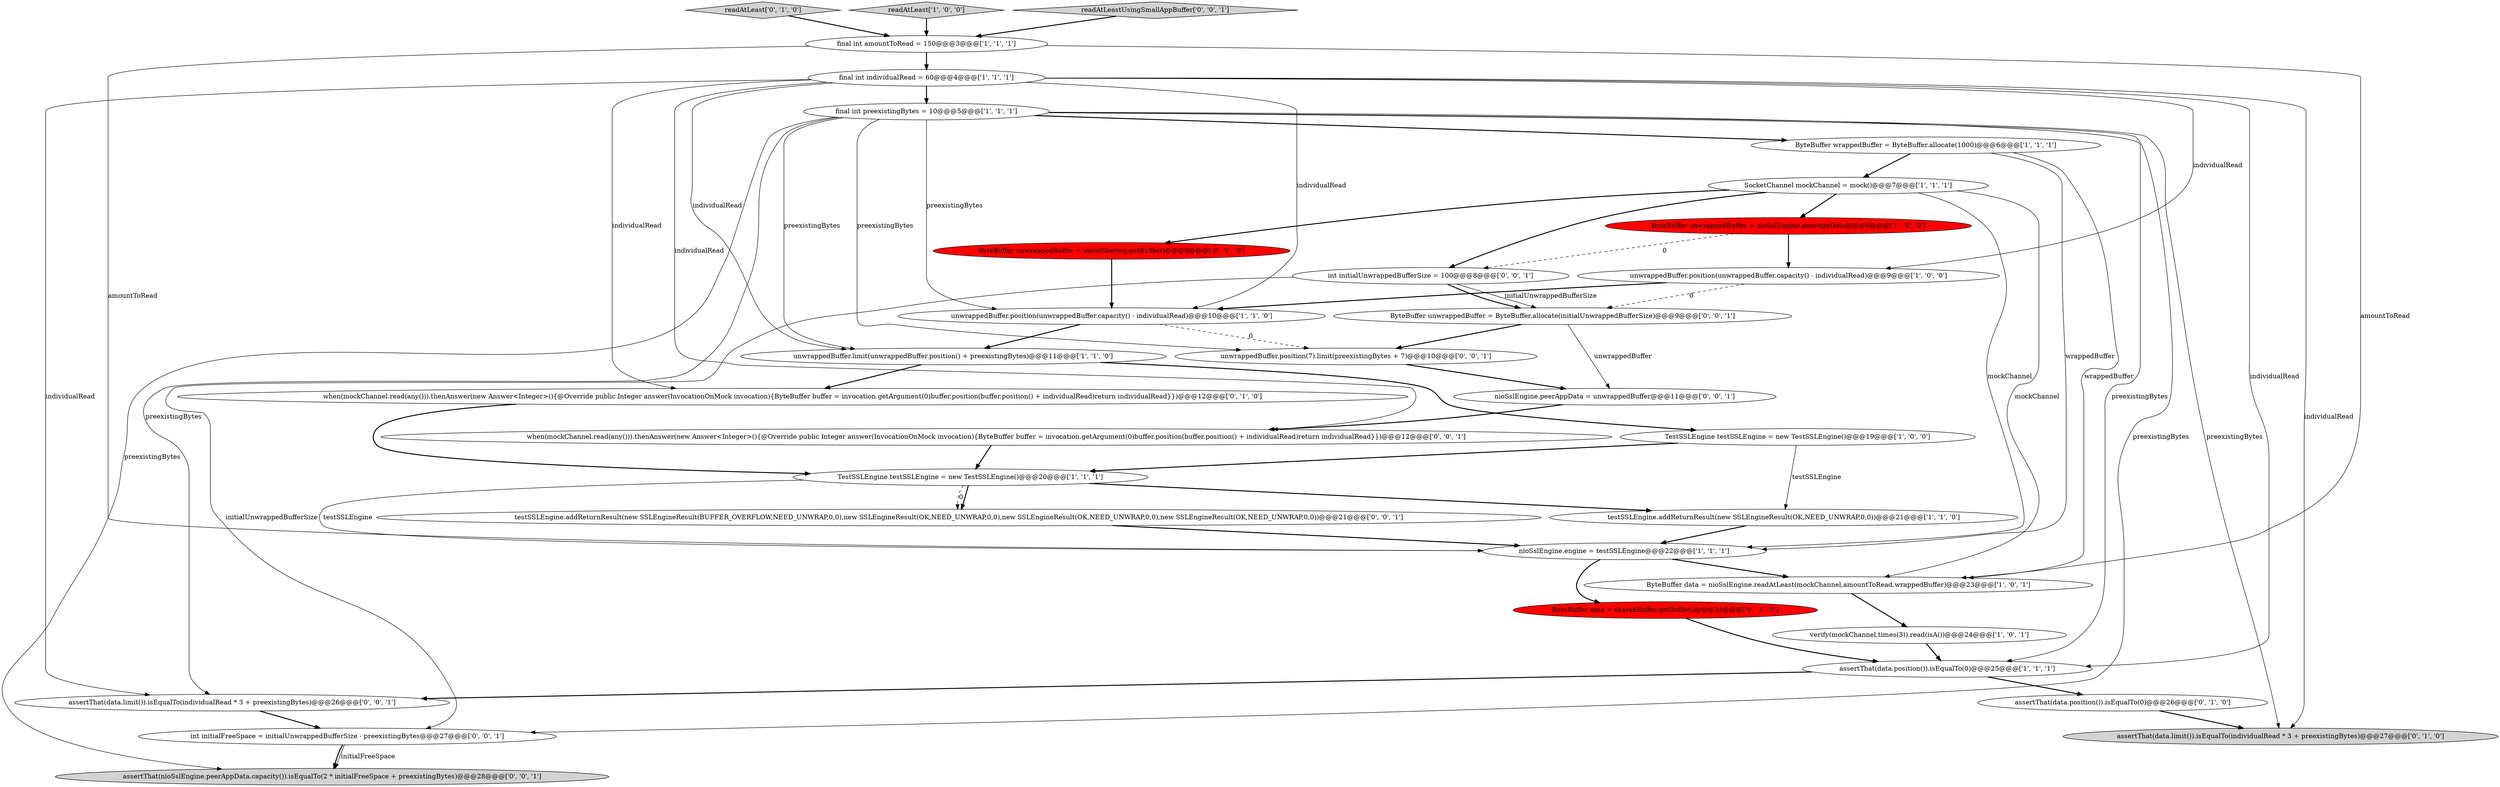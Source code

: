 digraph {
9 [style = filled, label = "ByteBuffer data = nioSslEngine.readAtLeast(mockChannel,amountToRead,wrappedBuffer)@@@23@@@['1', '0', '1']", fillcolor = white, shape = ellipse image = "AAA0AAABBB1BBB"];
27 [style = filled, label = "int initialUnwrappedBufferSize = 100@@@8@@@['0', '0', '1']", fillcolor = white, shape = ellipse image = "AAA0AAABBB3BBB"];
10 [style = filled, label = "unwrappedBuffer.position(unwrappedBuffer.capacity() - individualRead)@@@10@@@['1', '1', '0']", fillcolor = white, shape = ellipse image = "AAA0AAABBB1BBB"];
2 [style = filled, label = "unwrappedBuffer.limit(unwrappedBuffer.position() + preexistingBytes)@@@11@@@['1', '1', '0']", fillcolor = white, shape = ellipse image = "AAA0AAABBB1BBB"];
19 [style = filled, label = "readAtLeast['0', '1', '0']", fillcolor = lightgray, shape = diamond image = "AAA0AAABBB2BBB"];
5 [style = filled, label = "SocketChannel mockChannel = mock()@@@7@@@['1', '1', '1']", fillcolor = white, shape = ellipse image = "AAA0AAABBB1BBB"];
17 [style = filled, label = "assertThat(data.position()).isEqualTo(0)@@@26@@@['0', '1', '0']", fillcolor = white, shape = ellipse image = "AAA0AAABBB2BBB"];
20 [style = filled, label = "assertThat(data.limit()).isEqualTo(individualRead * 3 + preexistingBytes)@@@27@@@['0', '1', '0']", fillcolor = lightgray, shape = ellipse image = "AAA0AAABBB2BBB"];
26 [style = filled, label = "when(mockChannel.read(any())).thenAnswer(new Answer<Integer>(){@Override public Integer answer(InvocationOnMock invocation){ByteBuffer buffer = invocation.getArgument(0)buffer.position(buffer.position() + individualRead)return individualRead}})@@@12@@@['0', '0', '1']", fillcolor = white, shape = ellipse image = "AAA0AAABBB3BBB"];
23 [style = filled, label = "assertThat(nioSslEngine.peerAppData.capacity()).isEqualTo(2 * initialFreeSpace + preexistingBytes)@@@28@@@['0', '0', '1']", fillcolor = lightgray, shape = ellipse image = "AAA0AAABBB3BBB"];
6 [style = filled, label = "ByteBuffer wrappedBuffer = ByteBuffer.allocate(1000)@@@6@@@['1', '1', '1']", fillcolor = white, shape = ellipse image = "AAA0AAABBB1BBB"];
21 [style = filled, label = "when(mockChannel.read(any())).thenAnswer(new Answer<Integer>(){@Override public Integer answer(InvocationOnMock invocation){ByteBuffer buffer = invocation.getArgument(0)buffer.position(buffer.position() + individualRead)return individualRead}})@@@12@@@['0', '1', '0']", fillcolor = white, shape = ellipse image = "AAA0AAABBB2BBB"];
13 [style = filled, label = "nioSslEngine.engine = testSSLEngine@@@22@@@['1', '1', '1']", fillcolor = white, shape = ellipse image = "AAA0AAABBB1BBB"];
29 [style = filled, label = "int initialFreeSpace = initialUnwrappedBufferSize - preexistingBytes@@@27@@@['0', '0', '1']", fillcolor = white, shape = ellipse image = "AAA0AAABBB3BBB"];
16 [style = filled, label = "TestSSLEngine testSSLEngine = new TestSSLEngine()@@@19@@@['1', '0', '0']", fillcolor = white, shape = ellipse image = "AAA0AAABBB1BBB"];
28 [style = filled, label = "testSSLEngine.addReturnResult(new SSLEngineResult(BUFFER_OVERFLOW,NEED_UNWRAP,0,0),new SSLEngineResult(OK,NEED_UNWRAP,0,0),new SSLEngineResult(OK,NEED_UNWRAP,0,0),new SSLEngineResult(OK,NEED_UNWRAP,0,0))@@@21@@@['0', '0', '1']", fillcolor = white, shape = ellipse image = "AAA0AAABBB3BBB"];
24 [style = filled, label = "ByteBuffer unwrappedBuffer = ByteBuffer.allocate(initialUnwrappedBufferSize)@@@9@@@['0', '0', '1']", fillcolor = white, shape = ellipse image = "AAA0AAABBB3BBB"];
7 [style = filled, label = "testSSLEngine.addReturnResult(new SSLEngineResult(OK,NEED_UNWRAP,0,0))@@@21@@@['1', '1', '0']", fillcolor = white, shape = ellipse image = "AAA0AAABBB1BBB"];
22 [style = filled, label = "ByteBuffer unwrappedBuffer = inputSharing.getBuffer()@@@9@@@['0', '1', '0']", fillcolor = red, shape = ellipse image = "AAA1AAABBB2BBB"];
32 [style = filled, label = "nioSslEngine.peerAppData = unwrappedBuffer@@@11@@@['0', '0', '1']", fillcolor = white, shape = ellipse image = "AAA0AAABBB3BBB"];
4 [style = filled, label = "readAtLeast['1', '0', '0']", fillcolor = lightgray, shape = diamond image = "AAA0AAABBB1BBB"];
18 [style = filled, label = "ByteBuffer data = sharedBuffer.getBuffer()@@@24@@@['0', '1', '0']", fillcolor = red, shape = ellipse image = "AAA1AAABBB2BBB"];
12 [style = filled, label = "assertThat(data.position()).isEqualTo(0)@@@25@@@['1', '1', '1']", fillcolor = white, shape = ellipse image = "AAA0AAABBB1BBB"];
25 [style = filled, label = "assertThat(data.limit()).isEqualTo(individualRead * 3 + preexistingBytes)@@@26@@@['0', '0', '1']", fillcolor = white, shape = ellipse image = "AAA0AAABBB3BBB"];
30 [style = filled, label = "unwrappedBuffer.position(7).limit(preexistingBytes + 7)@@@10@@@['0', '0', '1']", fillcolor = white, shape = ellipse image = "AAA0AAABBB3BBB"];
3 [style = filled, label = "unwrappedBuffer.position(unwrappedBuffer.capacity() - individualRead)@@@9@@@['1', '0', '0']", fillcolor = white, shape = ellipse image = "AAA0AAABBB1BBB"];
11 [style = filled, label = "verify(mockChannel,times(3)).read(isA())@@@24@@@['1', '0', '1']", fillcolor = white, shape = ellipse image = "AAA0AAABBB1BBB"];
15 [style = filled, label = "final int individualRead = 60@@@4@@@['1', '1', '1']", fillcolor = white, shape = ellipse image = "AAA0AAABBB1BBB"];
31 [style = filled, label = "readAtLeastUsingSmallAppBuffer['0', '0', '1']", fillcolor = lightgray, shape = diamond image = "AAA0AAABBB3BBB"];
0 [style = filled, label = "final int amountToRead = 150@@@3@@@['1', '1', '1']", fillcolor = white, shape = ellipse image = "AAA0AAABBB1BBB"];
8 [style = filled, label = "TestSSLEngine testSSLEngine = new TestSSLEngine()@@@20@@@['1', '1', '1']", fillcolor = white, shape = ellipse image = "AAA0AAABBB1BBB"];
1 [style = filled, label = "final int preexistingBytes = 10@@@5@@@['1', '1', '1']", fillcolor = white, shape = ellipse image = "AAA0AAABBB1BBB"];
14 [style = filled, label = "ByteBuffer unwrappedBuffer = nioSslEngine.peerAppData@@@8@@@['1', '0', '0']", fillcolor = red, shape = ellipse image = "AAA1AAABBB1BBB"];
7->13 [style = bold, label=""];
1->25 [style = solid, label="preexistingBytes"];
14->3 [style = bold, label=""];
15->26 [style = solid, label="individualRead"];
8->28 [style = bold, label=""];
29->23 [style = solid, label="initialFreeSpace"];
9->11 [style = bold, label=""];
6->9 [style = solid, label="wrappedBuffer"];
5->9 [style = solid, label="mockChannel"];
16->8 [style = bold, label=""];
0->13 [style = solid, label="amountToRead"];
31->0 [style = bold, label=""];
15->25 [style = solid, label="individualRead"];
1->29 [style = solid, label="preexistingBytes"];
3->24 [style = dashed, label="0"];
12->17 [style = bold, label=""];
1->12 [style = solid, label="preexistingBytes"];
27->24 [style = solid, label="initialUnwrappedBufferSize"];
21->8 [style = bold, label=""];
18->12 [style = bold, label=""];
15->12 [style = solid, label="individualRead"];
0->9 [style = solid, label="amountToRead"];
30->32 [style = bold, label=""];
28->13 [style = bold, label=""];
11->12 [style = bold, label=""];
26->8 [style = bold, label=""];
1->20 [style = solid, label="preexistingBytes"];
29->23 [style = bold, label=""];
5->14 [style = bold, label=""];
25->29 [style = bold, label=""];
8->28 [style = dashed, label="0"];
15->2 [style = solid, label="individualRead"];
5->13 [style = solid, label="mockChannel"];
14->27 [style = dashed, label="0"];
32->26 [style = bold, label=""];
0->15 [style = bold, label=""];
8->7 [style = bold, label=""];
4->0 [style = bold, label=""];
19->0 [style = bold, label=""];
24->30 [style = bold, label=""];
1->2 [style = solid, label="preexistingBytes"];
16->7 [style = solid, label="testSSLEngine"];
3->10 [style = bold, label=""];
15->21 [style = solid, label="individualRead"];
6->5 [style = bold, label=""];
15->20 [style = solid, label="individualRead"];
10->30 [style = dashed, label="0"];
1->6 [style = bold, label=""];
1->30 [style = solid, label="preexistingBytes"];
2->21 [style = bold, label=""];
1->10 [style = solid, label="preexistingBytes"];
12->25 [style = bold, label=""];
8->13 [style = solid, label="testSSLEngine"];
1->23 [style = solid, label="preexistingBytes"];
24->32 [style = solid, label="unwrappedBuffer"];
22->10 [style = bold, label=""];
27->29 [style = solid, label="initialUnwrappedBufferSize"];
6->13 [style = solid, label="wrappedBuffer"];
10->2 [style = bold, label=""];
27->24 [style = bold, label=""];
15->10 [style = solid, label="individualRead"];
13->9 [style = bold, label=""];
5->27 [style = bold, label=""];
5->22 [style = bold, label=""];
15->3 [style = solid, label="individualRead"];
13->18 [style = bold, label=""];
17->20 [style = bold, label=""];
15->1 [style = bold, label=""];
2->16 [style = bold, label=""];
}
